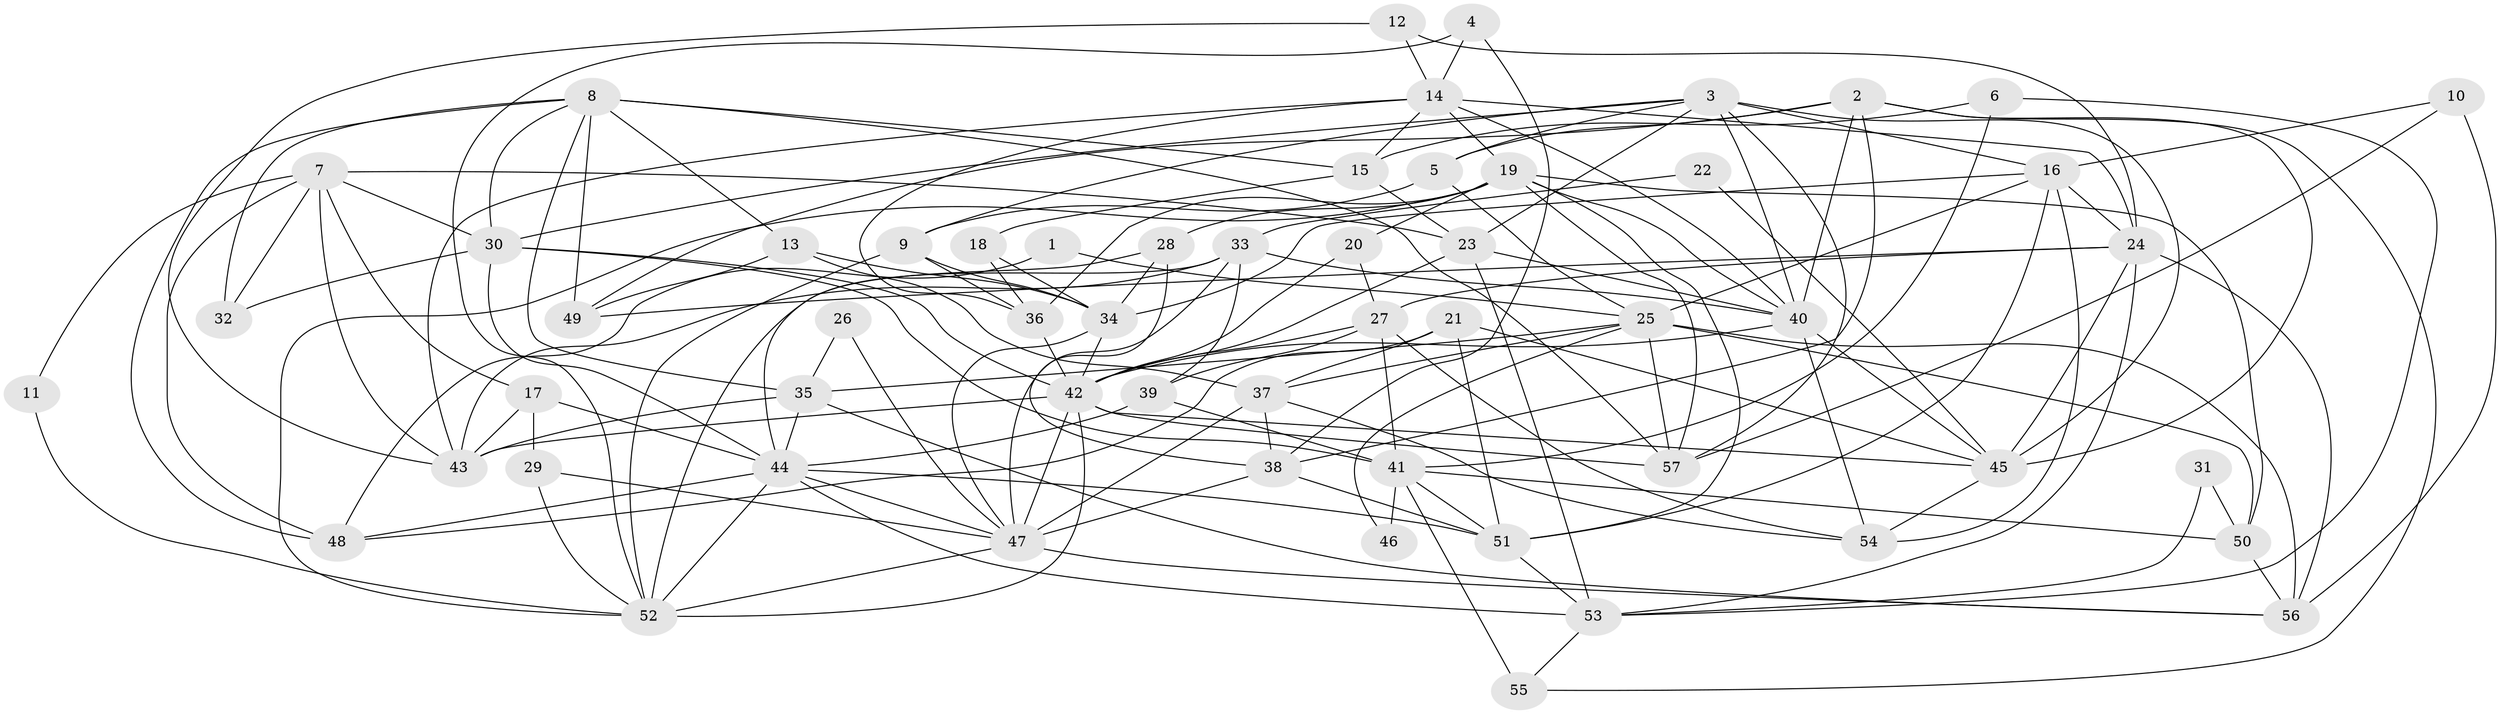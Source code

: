// original degree distribution, {2: 0.12280701754385964, 3: 0.2631578947368421, 6: 0.12280701754385964, 4: 0.3157894736842105, 5: 0.14035087719298245, 7: 0.017543859649122806, 8: 0.017543859649122806}
// Generated by graph-tools (version 1.1) at 2025/50/03/09/25 03:50:02]
// undirected, 57 vertices, 158 edges
graph export_dot {
graph [start="1"]
  node [color=gray90,style=filled];
  1;
  2;
  3;
  4;
  5;
  6;
  7;
  8;
  9;
  10;
  11;
  12;
  13;
  14;
  15;
  16;
  17;
  18;
  19;
  20;
  21;
  22;
  23;
  24;
  25;
  26;
  27;
  28;
  29;
  30;
  31;
  32;
  33;
  34;
  35;
  36;
  37;
  38;
  39;
  40;
  41;
  42;
  43;
  44;
  45;
  46;
  47;
  48;
  49;
  50;
  51;
  52;
  53;
  54;
  55;
  56;
  57;
  1 -- 25 [weight=1.0];
  1 -- 48 [weight=1.0];
  2 -- 5 [weight=1.0];
  2 -- 38 [weight=1.0];
  2 -- 40 [weight=1.0];
  2 -- 45 [weight=1.0];
  2 -- 49 [weight=1.0];
  2 -- 55 [weight=1.0];
  3 -- 5 [weight=1.0];
  3 -- 9 [weight=1.0];
  3 -- 16 [weight=1.0];
  3 -- 23 [weight=1.0];
  3 -- 30 [weight=1.0];
  3 -- 40 [weight=1.0];
  3 -- 45 [weight=1.0];
  3 -- 57 [weight=1.0];
  4 -- 14 [weight=1.0];
  4 -- 38 [weight=1.0];
  4 -- 52 [weight=1.0];
  5 -- 9 [weight=1.0];
  5 -- 25 [weight=1.0];
  6 -- 15 [weight=1.0];
  6 -- 41 [weight=1.0];
  6 -- 53 [weight=1.0];
  7 -- 11 [weight=1.0];
  7 -- 17 [weight=1.0];
  7 -- 23 [weight=1.0];
  7 -- 30 [weight=1.0];
  7 -- 32 [weight=1.0];
  7 -- 43 [weight=1.0];
  7 -- 48 [weight=1.0];
  8 -- 13 [weight=1.0];
  8 -- 15 [weight=1.0];
  8 -- 30 [weight=1.0];
  8 -- 32 [weight=1.0];
  8 -- 35 [weight=1.0];
  8 -- 48 [weight=1.0];
  8 -- 49 [weight=1.0];
  8 -- 57 [weight=1.0];
  9 -- 34 [weight=1.0];
  9 -- 36 [weight=1.0];
  9 -- 52 [weight=1.0];
  10 -- 16 [weight=1.0];
  10 -- 56 [weight=1.0];
  10 -- 57 [weight=1.0];
  11 -- 52 [weight=1.0];
  12 -- 14 [weight=1.0];
  12 -- 24 [weight=1.0];
  12 -- 43 [weight=1.0];
  13 -- 34 [weight=1.0];
  13 -- 37 [weight=1.0];
  13 -- 49 [weight=1.0];
  14 -- 15 [weight=1.0];
  14 -- 19 [weight=1.0];
  14 -- 24 [weight=1.0];
  14 -- 36 [weight=1.0];
  14 -- 40 [weight=1.0];
  14 -- 43 [weight=1.0];
  15 -- 18 [weight=1.0];
  15 -- 23 [weight=1.0];
  16 -- 24 [weight=1.0];
  16 -- 25 [weight=1.0];
  16 -- 34 [weight=1.0];
  16 -- 51 [weight=1.0];
  16 -- 54 [weight=1.0];
  17 -- 29 [weight=1.0];
  17 -- 43 [weight=1.0];
  17 -- 44 [weight=1.0];
  18 -- 34 [weight=1.0];
  18 -- 36 [weight=1.0];
  19 -- 20 [weight=1.0];
  19 -- 28 [weight=1.0];
  19 -- 36 [weight=1.0];
  19 -- 40 [weight=1.0];
  19 -- 50 [weight=1.0];
  19 -- 51 [weight=1.0];
  19 -- 52 [weight=1.0];
  19 -- 57 [weight=1.0];
  20 -- 27 [weight=1.0];
  20 -- 42 [weight=1.0];
  21 -- 37 [weight=1.0];
  21 -- 45 [weight=1.0];
  21 -- 48 [weight=1.0];
  21 -- 51 [weight=1.0];
  22 -- 33 [weight=1.0];
  22 -- 45 [weight=1.0];
  23 -- 40 [weight=1.0];
  23 -- 42 [weight=1.0];
  23 -- 53 [weight=1.0];
  24 -- 27 [weight=1.0];
  24 -- 45 [weight=1.0];
  24 -- 49 [weight=1.0];
  24 -- 53 [weight=1.0];
  24 -- 56 [weight=1.0];
  25 -- 35 [weight=1.0];
  25 -- 37 [weight=1.0];
  25 -- 46 [weight=1.0];
  25 -- 50 [weight=1.0];
  25 -- 56 [weight=1.0];
  25 -- 57 [weight=1.0];
  26 -- 35 [weight=1.0];
  26 -- 47 [weight=1.0];
  27 -- 39 [weight=1.0];
  27 -- 41 [weight=1.0];
  27 -- 42 [weight=1.0];
  27 -- 54 [weight=1.0];
  28 -- 34 [weight=1.0];
  28 -- 38 [weight=1.0];
  28 -- 44 [weight=1.0];
  29 -- 47 [weight=1.0];
  29 -- 52 [weight=1.0];
  30 -- 32 [weight=1.0];
  30 -- 41 [weight=1.0];
  30 -- 42 [weight=1.0];
  30 -- 44 [weight=1.0];
  31 -- 50 [weight=1.0];
  31 -- 53 [weight=1.0];
  33 -- 39 [weight=1.0];
  33 -- 40 [weight=1.0];
  33 -- 43 [weight=1.0];
  33 -- 47 [weight=1.0];
  33 -- 52 [weight=1.0];
  34 -- 42 [weight=1.0];
  34 -- 47 [weight=1.0];
  35 -- 43 [weight=1.0];
  35 -- 44 [weight=1.0];
  35 -- 56 [weight=1.0];
  36 -- 42 [weight=1.0];
  37 -- 38 [weight=1.0];
  37 -- 47 [weight=1.0];
  37 -- 54 [weight=1.0];
  38 -- 47 [weight=1.0];
  38 -- 51 [weight=1.0];
  39 -- 41 [weight=1.0];
  39 -- 44 [weight=1.0];
  40 -- 42 [weight=1.0];
  40 -- 45 [weight=1.0];
  40 -- 54 [weight=1.0];
  41 -- 46 [weight=2.0];
  41 -- 50 [weight=1.0];
  41 -- 51 [weight=1.0];
  41 -- 55 [weight=2.0];
  42 -- 43 [weight=1.0];
  42 -- 45 [weight=1.0];
  42 -- 47 [weight=2.0];
  42 -- 52 [weight=2.0];
  42 -- 57 [weight=1.0];
  44 -- 47 [weight=1.0];
  44 -- 48 [weight=1.0];
  44 -- 51 [weight=1.0];
  44 -- 52 [weight=1.0];
  44 -- 53 [weight=1.0];
  45 -- 54 [weight=2.0];
  47 -- 52 [weight=1.0];
  47 -- 56 [weight=1.0];
  50 -- 56 [weight=1.0];
  51 -- 53 [weight=1.0];
  53 -- 55 [weight=1.0];
}
